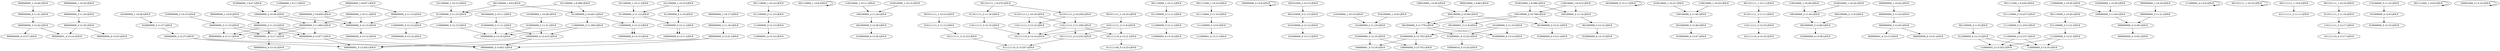 digraph G {
    "000000000_3-12:35-LEN:9" -> "000000001_4-13:14-LEN:9";
    "000000000_3-12:35-LEN:9" -> "000000000_4-13:23-LEN:9";
    "010000000_3-11:11-LEN:9" -> "100000000_4-12:415-LEN:9";
    "010000000_3-11:11-LEN:9" -> "100000000_4-13:16-LEN:9";
    "000000000_2-11:41-LEN:9" -> "000000000_3-12:42-LEN:9";
    "111000000_3-12:13-LEN:9" -> "110000001_4-13:14-LEN:9";
    "001110000_1-10:9-LEN:9" -> "001110000_1-10:9-LEN:9";
    "001000000_3-12:28-LEN:9" -> "010000000_4-13:26-LEN:9";
    "101111110_4-12:21-LEN:9" -> "011111100_5-13:23-LEN:9";
    "111000000_3-12:11-LEN:9" -> "110000001_4-13:10-LEN:9";
    "000000000_2-11:13-LEN:9" -> "000000000_3-12:13-LEN:9";
    "010000000_2-11:37-LEN:9" -> "100000000_3-12:37-LEN:9";
    "011110000_2-11:10-LEN:9" -> "111100000_3-12:9-LEN:9";
    "011011111_1-10:10-LEN:9" -> "110111111_3-11:258-LEN:9";
    "011011111_1-10:10-LEN:9" -> "110111111_3-12:14-LEN:9";
    "100100000_2-11:24-LEN:9" -> "001000000_3-12:28-LEN:9";
    "100000000_4-13:9-LEN:9" -> "100000000_4-13:9-LEN:9";
    "000000000_2-10:650-LEN:9" -> "000000000_3-11:683-LEN:9";
    "000000000_2-10:650-LEN:9" -> "000000000_3-12:13-LEN:9";
    "110000000_3-11:393-LEN:9" -> "100000000_4-12:415-LEN:9";
    "110000000_3-11:393-LEN:9" -> "100000000_4-13:16-LEN:9";
    "010100000_4-12:12-LEN:9" -> "101000000_5-13:11-LEN:9";
    "101000000_2-11:19-LEN:9" -> "010000000_3-12:16-LEN:9";
    "001000000_3-11:779-LEN:9" -> "010000001_4-12:24-LEN:9";
    "001000000_3-11:779-LEN:9" -> "010000000_4-13:14-LEN:9";
    "001000000_3-11:779-LEN:9" -> "010000000_4-12:755-LEN:9";
    "001011111_1-10:10-LEN:9" -> "010111111_2-11:9-LEN:9";
    "001000000_5-13:11-LEN:9" -> "001000000_5-13:11-LEN:9";
    "001010000_3-11:13-LEN:9" -> "010100000_4-12:12-LEN:9";
    "000000000_3-11:683-LEN:9" -> "000000000_4-12:677-LEN:9";
    "000000000_3-11:683-LEN:9" -> "000000000_4-13:11-LEN:9";
    "000000000_3-11:683-LEN:9" -> "000000001_4-12:17-LEN:9";
    "100100000_2-11:45-LEN:9" -> "001000000_3-12:46-LEN:9";
    "110000000_1-9:11-LEN:9" -> "100000000_2-10:38-LEN:9";
    "011011111_2-11:11-LEN:9" -> "110111111_3-12:10-LEN:9";
    "001000000_3-12:21-LEN:9" -> "010000000_4-13:21-LEN:9";
    "001101111_1-9:270-LEN:9" -> "011011111_2-11:18-LEN:9";
    "001101111_1-9:270-LEN:9" -> "011011111_2-10:258-LEN:9";
    "110111111_3-12:15-LEN:9" -> "101111110_4-13:14-LEN:9";
    "110000000_3-12:11-LEN:9" -> "100000000_4-13:11-LEN:9";
    "000000000_1-10:17-LEN:9" -> "000000000_2-11:18-LEN:9";
    "001000000_3-12:60-LEN:9" -> "010000000_4-13:58-LEN:9";
    "100000000_3-12:37-LEN:9" -> "000000000_5-13:921-LEN:9";
    "100000000_3-12:37-LEN:9" -> "000000001_5-13:202-LEN:9";
    "000000000_1-10:40-LEN:9" -> "000000000_2-11:41-LEN:9";
    "000000000_4-12:677-LEN:9" -> "000000000_5-13:921-LEN:9";
    "000000000_4-12:677-LEN:9" -> "000000001_5-13:202-LEN:9";
    "001111000_1-10:10-LEN:9" -> "011110000_2-11:10-LEN:9";
    "000000000_1-10:42-LEN:9" -> "000000000_2-11:43-LEN:9";
    "110111111_3-11:258-LEN:9" -> "101111110_4-13:14-LEN:9";
    "110111111_3-11:258-LEN:9" -> "101111110_4-12:21-LEN:9";
    "110111111_3-11:258-LEN:9" -> "101111111_4-12:232-LEN:9";
    "001000000_2-10:11-LEN:9" -> "010000000_3-11:11-LEN:9";
    "101000000_1-10:28-LEN:9" -> "010000000_2-11:31-LEN:9";
    "011000000_2-11:12-LEN:9" -> "110000000_3-12:11-LEN:9";
    "110000000_3-12:12-LEN:9" -> "100000000_4-13:13-LEN:9";
    "011000000_4-12:13-LEN:9" -> "110000001_5-13:252-LEN:9";
    "011000000_4-12:13-LEN:9" -> "110000000_5-13:10-LEN:9";
    "100000000_2-10:38-LEN:9" -> "000000000_3-11:683-LEN:9";
    "100000000_2-10:38-LEN:9" -> "000000000_3-12:13-LEN:9";
    "010000000_3-12:16-LEN:9" -> "100000001_5-13:19-LEN:9";
    "010000000_3-12:16-LEN:9" -> "100000000_5-13:752-LEN:9";
    "110000000_1-10:35-LEN:9" -> "100000000_2-11:64-LEN:9";
    "010000001_4-12:24-LEN:9" -> "100000010_5-13:24-LEN:9";
    "000000000_3-12:13-LEN:9" -> "000000000_4-13:12-LEN:9";
    "011000000_2-11:15-LEN:9" -> "110000000_3-12:14-LEN:9";
    "100010000_1-9:30-LEN:9" -> "000100000_2-10:94-LEN:9";
    "111000001_4-13:9-LEN:9" -> "111000001_4-13:9-LEN:9";
    "111000000_4-12:237-LEN:9" -> "110000001_5-13:252-LEN:9";
    "111000000_4-12:237-LEN:9" -> "110000000_5-13:10-LEN:9";
    "001101111_1-10:10-LEN:9" -> "001101111_1-10:10-LEN:9";
    "010100000_1-10:9-LEN:9" -> "101000000_2-11:19-LEN:9";
    "010010000_1-10:21-LEN:9" -> "100100000_2-11:45-LEN:9";
    "000000000_1-10:19-LEN:9" -> "000000000_2-11:21-LEN:9";
    "100000000_2-11:64-LEN:9" -> "000000000_3-12:83-LEN:9";
    "001111111_1-10:9-LEN:9" -> "011111111_2-11:11-LEN:9";
    "001101111_1-10:19-LEN:9" -> "011011111_2-11:19-LEN:9";
    "111100000_3-12:9-LEN:9" -> "111000001_4-13:11-LEN:9";
    "101100000_1-10:15-LEN:9" -> "011000000_2-11:15-LEN:9";
    "011000000_2-10:401-LEN:9" -> "110000000_3-11:393-LEN:9";
    "011000000_2-10:401-LEN:9" -> "110000000_3-12:12-LEN:9";
    "111000000_3-12:21-LEN:9" -> "110000001_5-13:252-LEN:9";
    "111000000_3-12:21-LEN:9" -> "110000000_5-13:10-LEN:9";
    "110000000_3-12:12-LEN:9" -> "100000000_4-13:13-LEN:9";
    "110010000_1-10:29-LEN:9" -> "100100000_2-11:54-LEN:9";
    "010010000_1-10:24-LEN:9" -> "100100000_2-11:54-LEN:9";
    "110010000_1-10:23-LEN:9" -> "100100000_2-11:45-LEN:9";
    "010000000_1-10:28-LEN:9" -> "100000000_2-11:64-LEN:9";
    "101100000_1-10:11-LEN:9" -> "011000000_2-11:12-LEN:9";
    "110100000_3-11:10-LEN:9" -> "101000000_4-12:9-LEN:9";
    "000000000_2-11:34-LEN:9" -> "000000000_3-12:35-LEN:9";
    "000000000_2-11:18-LEN:9" -> "000000000_3-12:21-LEN:9";
    "101000000_1-10:36-LEN:9" -> "010000000_2-11:37-LEN:9";
    "000000000_2-11:10-LEN:9" -> "000000000_4-12:677-LEN:9";
    "000000000_2-11:10-LEN:9" -> "000000000_4-13:11-LEN:9";
    "000000000_2-11:10-LEN:9" -> "000000001_4-12:17-LEN:9";
    "101111111_3-12:10-LEN:9" -> "011111110_5-13:247-LEN:9";
    "000000000_2-11:43-LEN:9" -> "000000000_3-12:45-LEN:9";
    "000000000_1-10:11-LEN:9" -> "000000000_3-11:683-LEN:9";
    "000000000_1-10:11-LEN:9" -> "000000000_3-12:13-LEN:9";
    "110000000_3-12:14-LEN:9" -> "100000000_4-13:14-LEN:9";
    "010010000_1-9:396-LEN:9" -> "100100000_2-11:14-LEN:9";
    "010010000_1-9:396-LEN:9" -> "100100000_2-10:709-LEN:9";
    "011000000_2-11:15-LEN:9" -> "110000000_3-12:15-LEN:9";
    "110100000_1-10:10-LEN:9" -> "101000000_2-11:19-LEN:9";
    "011110000_2-10:237-LEN:9" -> "111100000_3-11:233-LEN:9";
    "000100000_2-11:9-LEN:9" -> "001000000_3-12:60-LEN:9";
    "100100000_2-11:54-LEN:9" -> "001000000_3-12:60-LEN:9";
    "101000000_2-11:10-LEN:9" -> "010000001_4-12:24-LEN:9";
    "101000000_2-11:10-LEN:9" -> "010000000_4-13:14-LEN:9";
    "101000000_2-11:10-LEN:9" -> "010000000_4-12:755-LEN:9";
    "000000000_1-10:34-LEN:9" -> "000000000_2-11:34-LEN:9";
    "001111000_1-10:9-LEN:9" -> "001111000_1-10:9-LEN:9";
    "110010000_1-9:315-LEN:9" -> "100100000_2-11:14-LEN:9";
    "110010000_1-9:315-LEN:9" -> "100100000_2-10:709-LEN:9";
    "111100000_3-11:233-LEN:9" -> "111000000_4-12:237-LEN:9";
    "110000000_3-12:11-LEN:9" -> "100000000_4-13:11-LEN:9";
    "101111111_4-12:232-LEN:9" -> "011111110_5-13:247-LEN:9";
    "011100000_2-11:13-LEN:9" -> "111000000_3-12:13-LEN:9";
    "001000000_3-12:12-LEN:9" -> "010000000_4-13:13-LEN:9";
    "010111111_2-11:12-LEN:9" -> "101111111_3-12:10-LEN:9";
    "001110000_1-10:20-LEN:9" -> "011100000_2-11:21-LEN:9";
    "010111111_2-11:9-LEN:9" -> "101111110_4-13:14-LEN:9";
    "010111111_2-11:9-LEN:9" -> "101111110_4-12:21-LEN:9";
    "010111111_2-11:9-LEN:9" -> "101111111_4-12:232-LEN:9";
    "000000001_4-12:17-LEN:9" -> "000000010_5-13:14-LEN:9";
    "011100000_2-11:21-LEN:9" -> "111000000_3-12:21-LEN:9";
    "010000000_1-9:27-LEN:9" -> "100000000_2-10:38-LEN:9";
    "100101000_2-10:13-LEN:9" -> "001010000_3-11:13-LEN:9";
    "000100000_2-10:94-LEN:9" -> "001000000_3-11:779-LEN:9";
    "000100000_2-10:94-LEN:9" -> "001000000_3-12:21-LEN:9";
    "000100000_2-10:94-LEN:9" -> "001000001_3-11:9-LEN:9";
    "100001000_5-13:10-LEN:9" -> "100001000_5-13:10-LEN:9";
    "011000000_2-11:9-LEN:9" -> "110000000_3-12:11-LEN:9";
    "001011111_1-10:14-LEN:9" -> "010111111_2-11:12-LEN:9";
    "011011111_2-11:18-LEN:9" -> "110111111_3-12:15-LEN:9";
    "000010000_1-9:60-LEN:9" -> "000100000_2-10:94-LEN:9";
    "100100000_2-11:14-LEN:9" -> "001000000_3-12:12-LEN:9";
    "000000000_2-11:21-LEN:9" -> "000000000_3-12:83-LEN:9";
    "101000000_4-12:9-LEN:9" -> "010000000_5-13:10-LEN:9";
    "001110000_1-10:11-LEN:9" -> "011100000_2-11:11-LEN:9";
    "011011111_2-10:258-LEN:9" -> "110111111_3-11:258-LEN:9";
    "011011111_2-10:258-LEN:9" -> "110111111_3-12:14-LEN:9";
    "100100000_2-10:709-LEN:9" -> "001000000_3-11:779-LEN:9";
    "100100000_2-10:709-LEN:9" -> "001000000_3-12:21-LEN:9";
    "100100000_2-10:709-LEN:9" -> "001000001_3-11:9-LEN:9";
    "101100000_1-10:10-LEN:9" -> "011000000_2-11:12-LEN:9";
    "000000000_3-12:21-LEN:9" -> "000000000_5-13:921-LEN:9";
    "000000000_3-12:21-LEN:9" -> "000000001_5-13:202-LEN:9";
    "010000000_4-12:755-LEN:9" -> "100000001_5-13:19-LEN:9";
    "010000000_4-12:755-LEN:9" -> "100000000_5-13:752-LEN:9";
    "010000000_2-10:15-LEN:9" -> "100000000_3-11:15-LEN:9";
    "000000000_3-12:83-LEN:9" -> "000000000_4-13:81-LEN:9";
    "100000000_4-12:415-LEN:9" -> "000000000_5-13:921-LEN:9";
    "100000000_4-12:415-LEN:9" -> "000000001_5-13:202-LEN:9";
    "001101111_1-10:11-LEN:9" -> "011011111_2-11:11-LEN:9";
    "110111111_3-12:14-LEN:9" -> "101111110_4-13:14-LEN:9";
    "001111000_1-9:228-LEN:9" -> "011110000_2-10:237-LEN:9";
    "001000000_3-12:46-LEN:9" -> "010000000_4-13:47-LEN:9";
    "011000000_2-11:12-LEN:9" -> "110000000_3-12:12-LEN:9";
    "101100000_1-9:388-LEN:9" -> "011000000_2-10:401-LEN:9";
    "101100000_1-9:388-LEN:9" -> "011000000_2-11:15-LEN:9";
    "110111111_3-12:10-LEN:9" -> "101111110_4-13:10-LEN:9";
    "001100000_3-11:9-LEN:9" -> "011000000_4-12:13-LEN:9";
    "000000000_1-9:657-LEN:9" -> "000000000_2-11:13-LEN:9";
    "000000000_1-9:657-LEN:9" -> "000000000_2-10:650-LEN:9";
    "110010000_1-10:11-LEN:9" -> "100100000_2-11:24-LEN:9";
    "001100000_1-9:9-LEN:9" -> "011000000_2-10:401-LEN:9";
    "001100000_1-9:9-LEN:9" -> "011000000_2-11:15-LEN:9";
    "100000000_3-11:15-LEN:9" -> "000000000_4-12:677-LEN:9";
    "100000000_3-11:15-LEN:9" -> "000000000_4-13:11-LEN:9";
    "100000000_3-11:15-LEN:9" -> "000000001_4-12:17-LEN:9";
    "010010000_1-10:13-LEN:9" -> "100100000_2-11:24-LEN:9";
    "110000000_3-12:15-LEN:9" -> "100000000_4-13:16-LEN:9";
    "000000000_3-12:45-LEN:9" -> "000000001_4-13:13-LEN:9";
    "000000000_3-12:45-LEN:9" -> "000000000_4-13:31-LEN:9";
    "110111111_3-12:17-LEN:9" -> "101111110_4-13:17-LEN:9";
    "000000000_3-12:42-LEN:9" -> "000000001_4-13:14-LEN:9";
    "000000000_3-12:42-LEN:9" -> "000000000_4-13:27-LEN:9";
    "101100000_1-10:10-LEN:9" -> "011000000_2-11:9-LEN:9";
    "011011111_2-11:19-LEN:9" -> "110111111_3-12:17-LEN:9";
    "001110000_1-10:14-LEN:9" -> "011100000_2-11:13-LEN:9";
    "011100000_2-11:11-LEN:9" -> "111000000_3-12:11-LEN:9";
    "000000000_1-10:9-LEN:9" -> "000000000_2-11:10-LEN:9";
    "010000000_2-11:31-LEN:9" -> "100000000_4-12:415-LEN:9";
    "010000000_2-11:31-LEN:9" -> "100000000_4-13:16-LEN:9";
}
